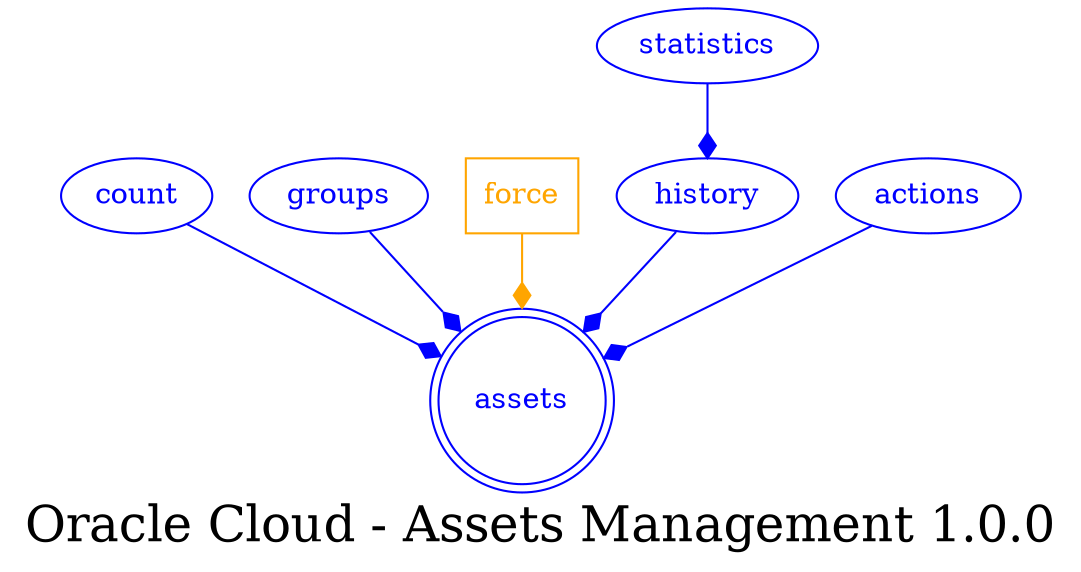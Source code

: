 digraph LexiconGraph {
graph[label="Oracle Cloud - Assets Management 1.0.0", fontsize=24]
splines=true
"assets" [color=blue, fontcolor=blue, shape=doublecircle]
"count" -> "assets" [color=blue, fontcolor=blue, arrowhead=diamond, arrowtail=none]
"count" [color=blue, fontcolor=blue, shape=ellipse]
"groups" -> "assets" [color=blue, fontcolor=blue, arrowhead=diamond, arrowtail=none]
"groups" [color=blue, fontcolor=blue, shape=ellipse]
"force" [color=orange, fontcolor=orange, shape=box]
"force" -> "assets" [color=orange, fontcolor=orange, arrowhead=diamond, arrowtail=none]
"history" -> "assets" [color=blue, fontcolor=blue, arrowhead=diamond, arrowtail=none]
"history" [color=blue, fontcolor=blue, shape=ellipse]
"statistics" -> "history" [color=blue, fontcolor=blue, arrowhead=diamond, arrowtail=none]
"statistics" [color=blue, fontcolor=blue, shape=ellipse]
"actions" -> "assets" [color=blue, fontcolor=blue, arrowhead=diamond, arrowtail=none]
"actions" [color=blue, fontcolor=blue, shape=ellipse]
}
